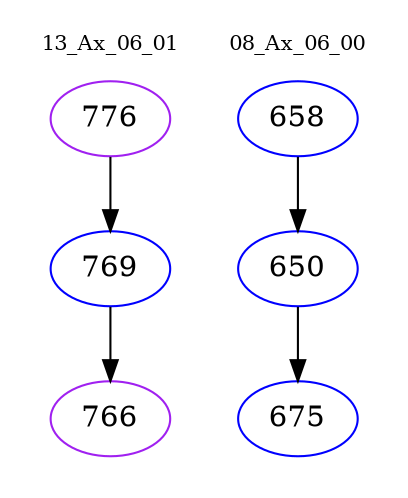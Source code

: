 digraph{
subgraph cluster_0 {
color = white
label = "13_Ax_06_01";
fontsize=10;
T0_776 [label="776", color="purple"]
T0_776 -> T0_769 [color="black"]
T0_769 [label="769", color="blue"]
T0_769 -> T0_766 [color="black"]
T0_766 [label="766", color="purple"]
}
subgraph cluster_1 {
color = white
label = "08_Ax_06_00";
fontsize=10;
T1_658 [label="658", color="blue"]
T1_658 -> T1_650 [color="black"]
T1_650 [label="650", color="blue"]
T1_650 -> T1_675 [color="black"]
T1_675 [label="675", color="blue"]
}
}
